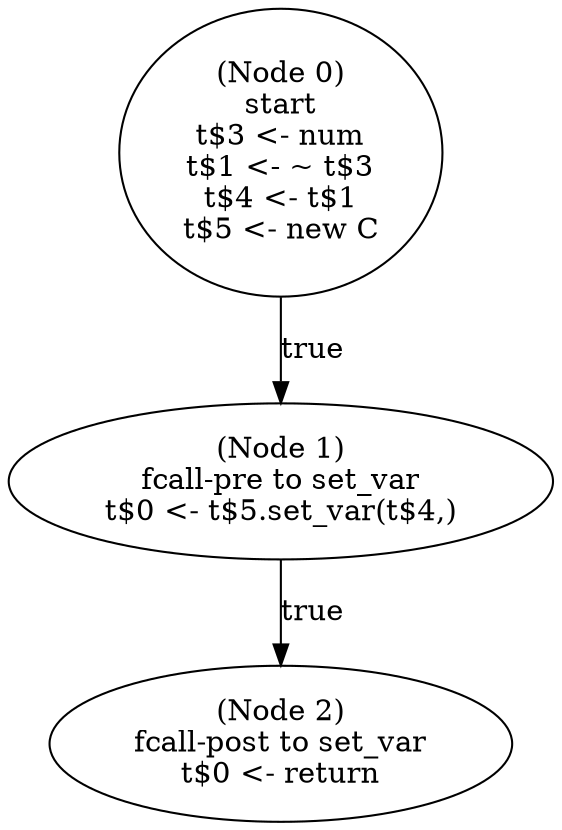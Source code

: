 digraph method3_post {
  n0 [label="(Node 0)\nstart\nt$3 <- num\nt$1 <- ~ t$3\nt$4 <- t$1\nt$5 <- new C\n"];
 n0 -> n1 [label="true"];
  n1 [label="(Node 1)\nfcall-pre to set_var\nt$0 <- t$5.set_var(t$4,)\n"];
 n1 -> n2 [label="true"];
  n2 [label="(Node 2)\nfcall-post to set_var\nt$0 <- return\n"];
}
